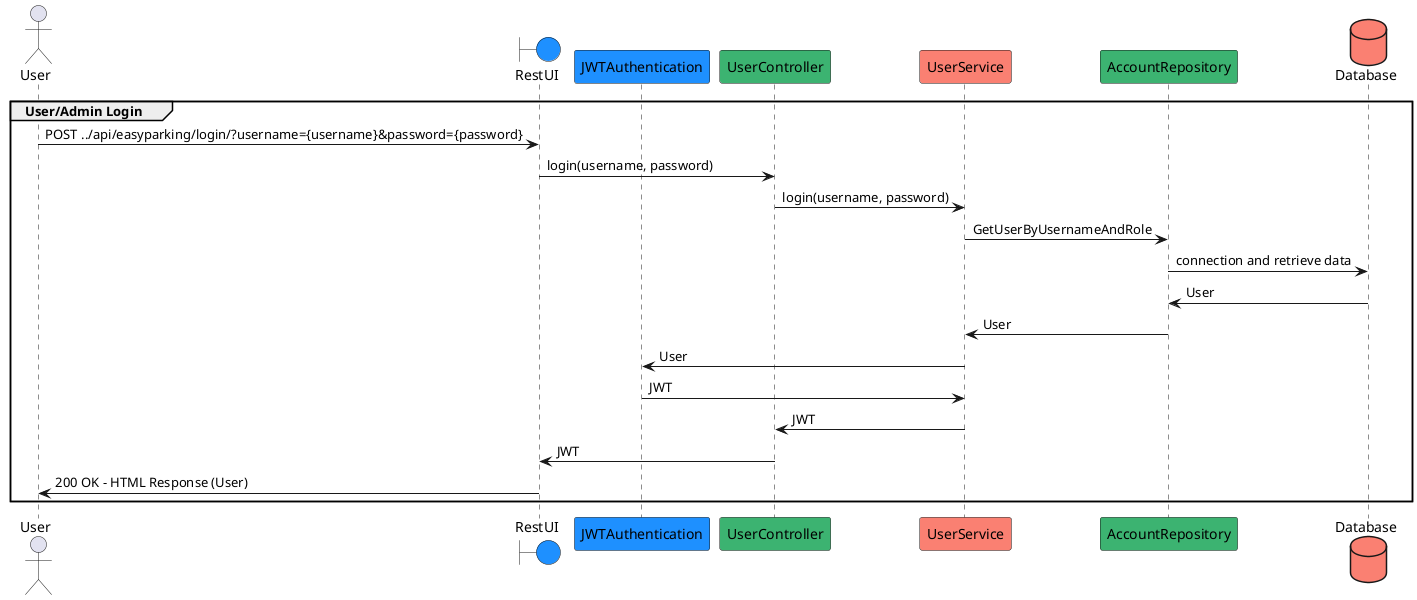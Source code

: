 @startuml
actor User
boundary RestUI #DodgerBlue
participant JWTAuthentication #DodgerBlue
participant UserController #MediumSeaGreen
participant UserService #Salmon
participant AccountRepository #MediumSeaGreen
database Database #Salmon

group User/Admin Login
User -> RestUI : POST ../api/easyparking/login/?username={username}&password={password}
RestUI -> UserController : login(username, password)

UserController -> UserService :login(username, password)

UserService -> AccountRepository : GetUserByUsernameAndRole
AccountRepository -> Database : connection and retrieve data
Database -> AccountRepository : User
AccountRepository -> UserService : User
UserService -> JWTAuthentication : User
JWTAuthentication -> UserService : JWT
UserService -> UserController : JWT
UserController -> RestUI : JWT
RestUI -> User : 200 OK - HTML Response (User)
end
@enduml